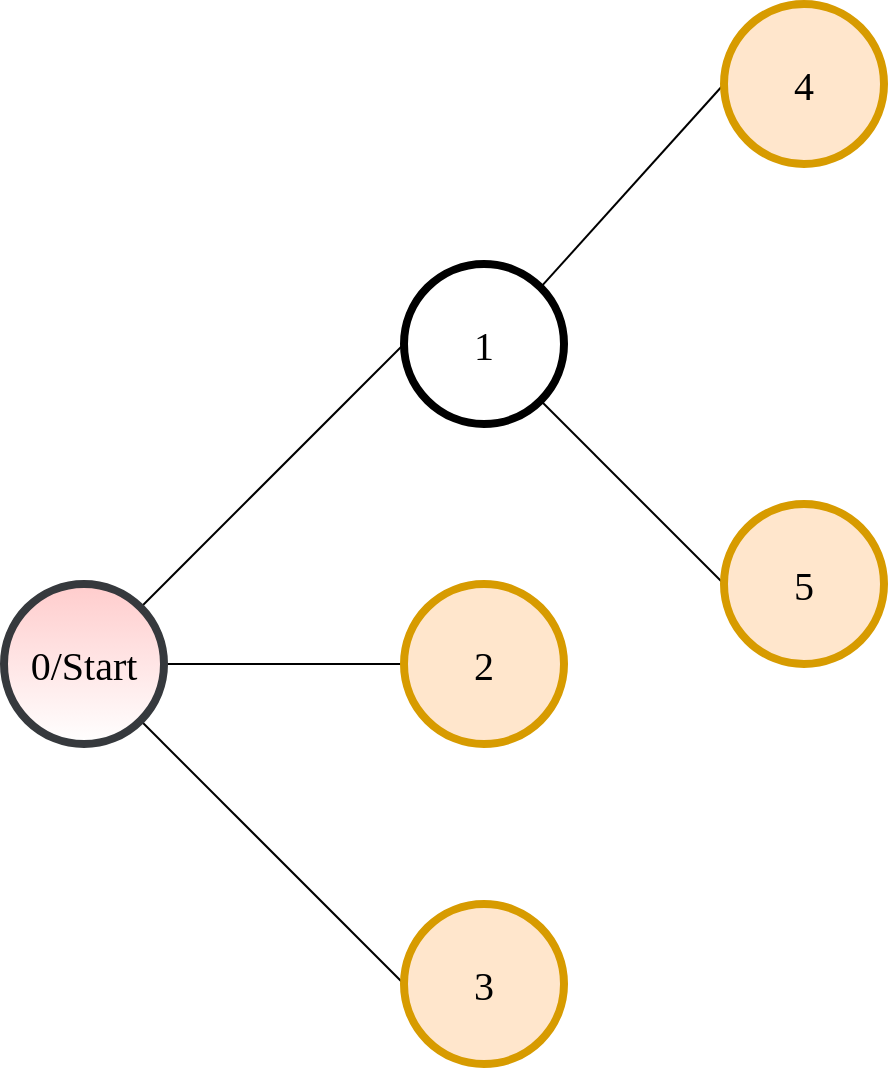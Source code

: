 <mxfile version="12.5.1" type="device"><diagram id="GwOO8P_TTNT2gdPSmvTR" name="Page-1"><mxGraphModel dx="1422" dy="846" grid="1" gridSize="10" guides="1" tooltips="1" connect="1" arrows="1" fold="1" page="0" pageScale="1" pageWidth="850" pageHeight="1100" math="0" shadow="0"><root><mxCell id="0"/><mxCell id="1" parent="0"/><mxCell id="bxdRjfG2f2sGHaPNT1YP-2" style="edgeStyle=none;rounded=0;orthogonalLoop=1;jettySize=auto;html=1;exitX=1;exitY=0;exitDx=0;exitDy=0;entryX=0;entryY=0.5;entryDx=0;entryDy=0;endArrow=none;endFill=0;" edge="1" parent="1" source="q4erUK9h42PB-5WbvynE-1" target="q4erUK9h42PB-5WbvynE-2"><mxGeometry relative="1" as="geometry"/></mxCell><mxCell id="bxdRjfG2f2sGHaPNT1YP-3" style="edgeStyle=none;rounded=0;orthogonalLoop=1;jettySize=auto;html=1;exitX=1;exitY=0.5;exitDx=0;exitDy=0;entryX=0;entryY=0.5;entryDx=0;entryDy=0;endArrow=none;endFill=0;" edge="1" parent="1" source="q4erUK9h42PB-5WbvynE-1" target="q4erUK9h42PB-5WbvynE-3"><mxGeometry relative="1" as="geometry"/></mxCell><mxCell id="bxdRjfG2f2sGHaPNT1YP-4" style="edgeStyle=none;rounded=0;orthogonalLoop=1;jettySize=auto;html=1;exitX=1;exitY=1;exitDx=0;exitDy=0;entryX=0;entryY=0.5;entryDx=0;entryDy=0;endArrow=none;endFill=0;" edge="1" parent="1" source="q4erUK9h42PB-5WbvynE-1" target="q4erUK9h42PB-5WbvynE-4"><mxGeometry relative="1" as="geometry"/></mxCell><mxCell id="q4erUK9h42PB-5WbvynE-1" value="&lt;font style=&quot;font-size: 20px&quot;&gt;0/Start&lt;/font&gt;" style="ellipse;whiteSpace=wrap;html=1;aspect=fixed;strokeWidth=4;fontFamily=Cambria;fillColor=#ffcccc;strokeColor=#36393d;gradientColor=#ffffff;" parent="1" vertex="1"><mxGeometry x="320" y="320" width="80" height="80" as="geometry"/></mxCell><mxCell id="bxdRjfG2f2sGHaPNT1YP-5" style="edgeStyle=none;rounded=0;orthogonalLoop=1;jettySize=auto;html=1;exitX=1;exitY=0;exitDx=0;exitDy=0;entryX=0;entryY=0.5;entryDx=0;entryDy=0;endArrow=none;endFill=0;" edge="1" parent="1" source="q4erUK9h42PB-5WbvynE-2" target="q4erUK9h42PB-5WbvynE-5"><mxGeometry relative="1" as="geometry"/></mxCell><mxCell id="bxdRjfG2f2sGHaPNT1YP-7" style="edgeStyle=none;rounded=0;orthogonalLoop=1;jettySize=auto;html=1;exitX=1;exitY=1;exitDx=0;exitDy=0;entryX=0;entryY=0.5;entryDx=0;entryDy=0;endArrow=none;endFill=0;" edge="1" parent="1" source="q4erUK9h42PB-5WbvynE-2" target="bxdRjfG2f2sGHaPNT1YP-6"><mxGeometry relative="1" as="geometry"/></mxCell><mxCell id="q4erUK9h42PB-5WbvynE-2" value="&lt;font style=&quot;font-size: 20px&quot; face=&quot;Cambria&quot;&gt;1&lt;/font&gt;" style="ellipse;whiteSpace=wrap;html=1;aspect=fixed;strokeWidth=4;" parent="1" vertex="1"><mxGeometry x="520" y="160" width="80" height="80" as="geometry"/></mxCell><mxCell id="q4erUK9h42PB-5WbvynE-3" value="&lt;font style=&quot;font-size: 20px&quot; face=&quot;Cambria&quot;&gt;2&lt;/font&gt;" style="ellipse;whiteSpace=wrap;html=1;aspect=fixed;strokeWidth=4;fillColor=#ffe6cc;strokeColor=#d79b00;" parent="1" vertex="1"><mxGeometry x="520" y="320" width="80" height="80" as="geometry"/></mxCell><mxCell id="q4erUK9h42PB-5WbvynE-4" value="&lt;font style=&quot;font-size: 20px&quot; face=&quot;Cambria&quot;&gt;3&lt;br&gt;&lt;/font&gt;" style="ellipse;whiteSpace=wrap;html=1;aspect=fixed;strokeWidth=4;fillColor=#ffe6cc;strokeColor=#d79b00;" parent="1" vertex="1"><mxGeometry x="520" y="480" width="80" height="80" as="geometry"/></mxCell><mxCell id="q4erUK9h42PB-5WbvynE-5" value="&lt;font style=&quot;font-size: 20px&quot; face=&quot;Cambria&quot;&gt;4&lt;br&gt;&lt;/font&gt;" style="ellipse;whiteSpace=wrap;html=1;aspect=fixed;strokeWidth=4;fillColor=#ffe6cc;strokeColor=#d79b00;gradientColor=none;" parent="1" vertex="1"><mxGeometry x="680" y="30" width="80" height="80" as="geometry"/></mxCell><mxCell id="bxdRjfG2f2sGHaPNT1YP-6" value="&lt;font style=&quot;font-size: 20px&quot; face=&quot;Cambria&quot;&gt;5&lt;br&gt;&lt;/font&gt;" style="ellipse;whiteSpace=wrap;html=1;aspect=fixed;strokeWidth=4;fillColor=#ffe6cc;strokeColor=#d79b00;" vertex="1" parent="1"><mxGeometry x="680" y="280" width="80" height="80" as="geometry"/></mxCell></root></mxGraphModel></diagram></mxfile>